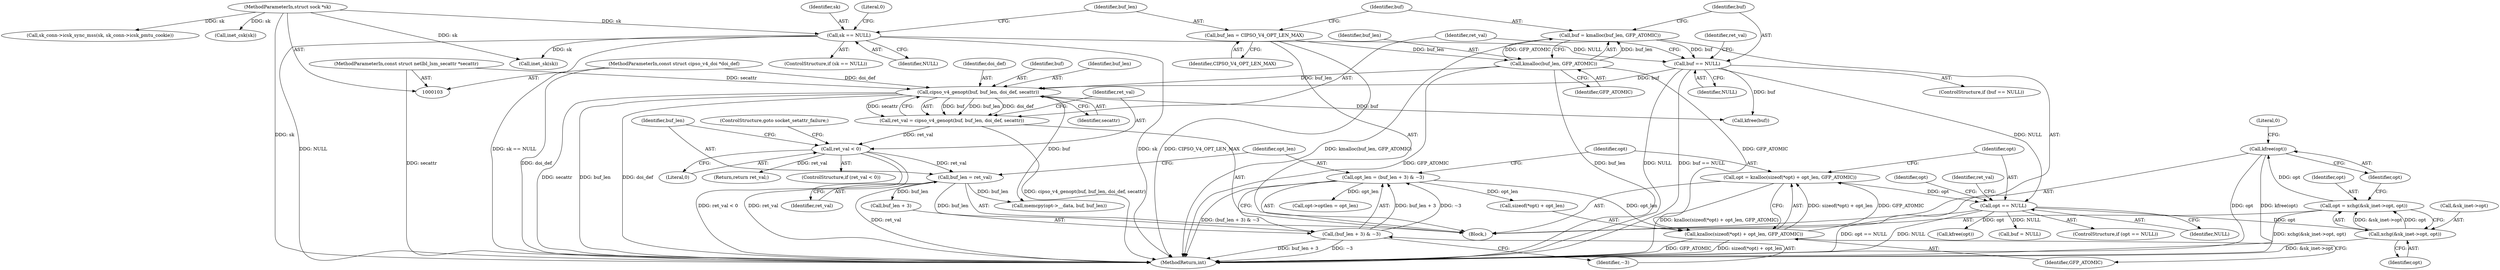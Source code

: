 digraph "1_linux_f6d8bd051c391c1c0458a30b2a7abcd939329259_10@API" {
"1000258" [label="(Call,kfree(opt))"];
"1000250" [label="(Call,opt = xchg(&sk_inet->opt, opt))"];
"1000252" [label="(Call,xchg(&sk_inet->opt, opt))"];
"1000181" [label="(Call,opt == NULL)"];
"1000171" [label="(Call,opt = kzalloc(sizeof(*opt) + opt_len, GFP_ATOMIC))"];
"1000173" [label="(Call,kzalloc(sizeof(*opt) + opt_len, GFP_ATOMIC))"];
"1000164" [label="(Call,opt_len = (buf_len + 3) & ~3)"];
"1000166" [label="(Call,(buf_len + 3) & ~3)"];
"1000161" [label="(Call,buf_len = ret_val)"];
"1000157" [label="(Call,ret_val < 0)"];
"1000149" [label="(Call,ret_val = cipso_v4_genopt(buf, buf_len, doi_def, secattr))"];
"1000151" [label="(Call,cipso_v4_genopt(buf, buf_len, doi_def, secattr))"];
"1000140" [label="(Call,buf == NULL)"];
"1000134" [label="(Call,buf = kmalloc(buf_len, GFP_ATOMIC))"];
"1000136" [label="(Call,kmalloc(buf_len, GFP_ATOMIC))"];
"1000131" [label="(Call,buf_len = CIPSO_V4_OPT_LEN_MAX)"];
"1000126" [label="(Call,sk == NULL)"];
"1000104" [label="(MethodParameterIn,struct sock *sk)"];
"1000105" [label="(MethodParameterIn,const struct cipso_v4_doi *doi_def)"];
"1000106" [label="(MethodParameterIn,const struct netlbl_lsm_secattr *secattr)"];
"1000154" [label="(Identifier,doi_def)"];
"1000128" [label="(Identifier,NULL)"];
"1000135" [label="(Identifier,buf)"];
"1000142" [label="(Identifier,NULL)"];
"1000269" [label="(MethodReturn,int)"];
"1000138" [label="(Identifier,GFP_ATOMIC)"];
"1000190" [label="(Call,memcpy(opt->__data, buf, buf_len))"];
"1000245" [label="(Call,sk_conn->icsk_sync_mss(sk, sk_conn->icsk_pmtu_cookie))"];
"1000261" [label="(Literal,0)"];
"1000182" [label="(Identifier,opt)"];
"1000163" [label="(Identifier,ret_val)"];
"1000149" [label="(Call,ret_val = cipso_v4_genopt(buf, buf_len, doi_def, secattr))"];
"1000253" [label="(Call,&sk_inet->opt)"];
"1000196" [label="(Call,opt->optlen = opt_len)"];
"1000155" [label="(Identifier,secattr)"];
"1000179" [label="(Identifier,GFP_ATOMIC)"];
"1000139" [label="(ControlStructure,if (buf == NULL))"];
"1000174" [label="(Call,sizeof(*opt) + opt_len)"];
"1000171" [label="(Call,opt = kzalloc(sizeof(*opt) + opt_len, GFP_ATOMIC))"];
"1000166" [label="(Call,(buf_len + 3) & ~3)"];
"1000170" [label="(Identifier,~3)"];
"1000152" [label="(Identifier,buf)"];
"1000159" [label="(Literal,0)"];
"1000192" [label="(Identifier,opt)"];
"1000140" [label="(Call,buf == NULL)"];
"1000257" [label="(Identifier,opt)"];
"1000259" [label="(Identifier,opt)"];
"1000265" [label="(Call,kfree(opt))"];
"1000209" [label="(Call,buf = NULL)"];
"1000252" [label="(Call,xchg(&sk_inet->opt, opt))"];
"1000162" [label="(Identifier,buf_len)"];
"1000145" [label="(Identifier,ret_val)"];
"1000181" [label="(Call,opt == NULL)"];
"1000180" [label="(ControlStructure,if (opt == NULL))"];
"1000161" [label="(Call,buf_len = ret_val)"];
"1000223" [label="(Call,inet_csk(sk))"];
"1000267" [label="(Return,return ret_val;)"];
"1000151" [label="(Call,cipso_v4_genopt(buf, buf_len, doi_def, secattr))"];
"1000186" [label="(Identifier,ret_val)"];
"1000125" [label="(ControlStructure,if (sk == NULL))"];
"1000131" [label="(Call,buf_len = CIPSO_V4_OPT_LEN_MAX)"];
"1000104" [label="(MethodParameterIn,struct sock *sk)"];
"1000153" [label="(Identifier,buf_len)"];
"1000250" [label="(Call,opt = xchg(&sk_inet->opt, opt))"];
"1000107" [label="(Block,)"];
"1000160" [label="(ControlStructure,goto socket_setattr_failure;)"];
"1000150" [label="(Identifier,ret_val)"];
"1000164" [label="(Call,opt_len = (buf_len + 3) & ~3)"];
"1000173" [label="(Call,kzalloc(sizeof(*opt) + opt_len, GFP_ATOMIC))"];
"1000137" [label="(Identifier,buf_len)"];
"1000258" [label="(Call,kfree(opt))"];
"1000132" [label="(Identifier,buf_len)"];
"1000127" [label="(Identifier,sk)"];
"1000165" [label="(Identifier,opt_len)"];
"1000141" [label="(Identifier,buf)"];
"1000156" [label="(ControlStructure,if (ret_val < 0))"];
"1000106" [label="(MethodParameterIn,const struct netlbl_lsm_secattr *secattr)"];
"1000105" [label="(MethodParameterIn,const struct cipso_v4_doi *doi_def)"];
"1000158" [label="(Identifier,ret_val)"];
"1000263" [label="(Call,kfree(buf))"];
"1000133" [label="(Identifier,CIPSO_V4_OPT_LEN_MAX)"];
"1000136" [label="(Call,kmalloc(buf_len, GFP_ATOMIC))"];
"1000130" [label="(Literal,0)"];
"1000126" [label="(Call,sk == NULL)"];
"1000183" [label="(Identifier,NULL)"];
"1000167" [label="(Call,buf_len + 3)"];
"1000157" [label="(Call,ret_val < 0)"];
"1000134" [label="(Call,buf = kmalloc(buf_len, GFP_ATOMIC))"];
"1000251" [label="(Identifier,opt)"];
"1000214" [label="(Call,inet_sk(sk))"];
"1000172" [label="(Identifier,opt)"];
"1000258" -> "1000107"  [label="AST: "];
"1000258" -> "1000259"  [label="CFG: "];
"1000259" -> "1000258"  [label="AST: "];
"1000261" -> "1000258"  [label="CFG: "];
"1000258" -> "1000269"  [label="DDG: opt"];
"1000258" -> "1000269"  [label="DDG: kfree(opt)"];
"1000250" -> "1000258"  [label="DDG: opt"];
"1000250" -> "1000107"  [label="AST: "];
"1000250" -> "1000252"  [label="CFG: "];
"1000251" -> "1000250"  [label="AST: "];
"1000252" -> "1000250"  [label="AST: "];
"1000259" -> "1000250"  [label="CFG: "];
"1000250" -> "1000269"  [label="DDG: xchg(&sk_inet->opt, opt)"];
"1000252" -> "1000250"  [label="DDG: &sk_inet->opt"];
"1000252" -> "1000250"  [label="DDG: opt"];
"1000252" -> "1000257"  [label="CFG: "];
"1000253" -> "1000252"  [label="AST: "];
"1000257" -> "1000252"  [label="AST: "];
"1000252" -> "1000269"  [label="DDG: &sk_inet->opt"];
"1000181" -> "1000252"  [label="DDG: opt"];
"1000181" -> "1000180"  [label="AST: "];
"1000181" -> "1000183"  [label="CFG: "];
"1000182" -> "1000181"  [label="AST: "];
"1000183" -> "1000181"  [label="AST: "];
"1000186" -> "1000181"  [label="CFG: "];
"1000192" -> "1000181"  [label="CFG: "];
"1000181" -> "1000269"  [label="DDG: opt == NULL"];
"1000181" -> "1000269"  [label="DDG: NULL"];
"1000171" -> "1000181"  [label="DDG: opt"];
"1000140" -> "1000181"  [label="DDG: NULL"];
"1000181" -> "1000209"  [label="DDG: NULL"];
"1000181" -> "1000265"  [label="DDG: opt"];
"1000171" -> "1000107"  [label="AST: "];
"1000171" -> "1000173"  [label="CFG: "];
"1000172" -> "1000171"  [label="AST: "];
"1000173" -> "1000171"  [label="AST: "];
"1000182" -> "1000171"  [label="CFG: "];
"1000171" -> "1000269"  [label="DDG: kzalloc(sizeof(*opt) + opt_len, GFP_ATOMIC)"];
"1000173" -> "1000171"  [label="DDG: sizeof(*opt) + opt_len"];
"1000173" -> "1000171"  [label="DDG: GFP_ATOMIC"];
"1000173" -> "1000179"  [label="CFG: "];
"1000174" -> "1000173"  [label="AST: "];
"1000179" -> "1000173"  [label="AST: "];
"1000173" -> "1000269"  [label="DDG: GFP_ATOMIC"];
"1000173" -> "1000269"  [label="DDG: sizeof(*opt) + opt_len"];
"1000164" -> "1000173"  [label="DDG: opt_len"];
"1000136" -> "1000173"  [label="DDG: GFP_ATOMIC"];
"1000164" -> "1000107"  [label="AST: "];
"1000164" -> "1000166"  [label="CFG: "];
"1000165" -> "1000164"  [label="AST: "];
"1000166" -> "1000164"  [label="AST: "];
"1000172" -> "1000164"  [label="CFG: "];
"1000164" -> "1000269"  [label="DDG: (buf_len + 3) & ~3"];
"1000166" -> "1000164"  [label="DDG: buf_len + 3"];
"1000166" -> "1000164"  [label="DDG: ~3"];
"1000164" -> "1000174"  [label="DDG: opt_len"];
"1000164" -> "1000196"  [label="DDG: opt_len"];
"1000166" -> "1000170"  [label="CFG: "];
"1000167" -> "1000166"  [label="AST: "];
"1000170" -> "1000166"  [label="AST: "];
"1000166" -> "1000269"  [label="DDG: buf_len + 3"];
"1000166" -> "1000269"  [label="DDG: ~3"];
"1000161" -> "1000166"  [label="DDG: buf_len"];
"1000161" -> "1000107"  [label="AST: "];
"1000161" -> "1000163"  [label="CFG: "];
"1000162" -> "1000161"  [label="AST: "];
"1000163" -> "1000161"  [label="AST: "];
"1000165" -> "1000161"  [label="CFG: "];
"1000161" -> "1000269"  [label="DDG: ret_val"];
"1000157" -> "1000161"  [label="DDG: ret_val"];
"1000161" -> "1000167"  [label="DDG: buf_len"];
"1000161" -> "1000190"  [label="DDG: buf_len"];
"1000157" -> "1000156"  [label="AST: "];
"1000157" -> "1000159"  [label="CFG: "];
"1000158" -> "1000157"  [label="AST: "];
"1000159" -> "1000157"  [label="AST: "];
"1000160" -> "1000157"  [label="CFG: "];
"1000162" -> "1000157"  [label="CFG: "];
"1000157" -> "1000269"  [label="DDG: ret_val < 0"];
"1000157" -> "1000269"  [label="DDG: ret_val"];
"1000149" -> "1000157"  [label="DDG: ret_val"];
"1000157" -> "1000267"  [label="DDG: ret_val"];
"1000149" -> "1000107"  [label="AST: "];
"1000149" -> "1000151"  [label="CFG: "];
"1000150" -> "1000149"  [label="AST: "];
"1000151" -> "1000149"  [label="AST: "];
"1000158" -> "1000149"  [label="CFG: "];
"1000149" -> "1000269"  [label="DDG: cipso_v4_genopt(buf, buf_len, doi_def, secattr)"];
"1000151" -> "1000149"  [label="DDG: buf"];
"1000151" -> "1000149"  [label="DDG: buf_len"];
"1000151" -> "1000149"  [label="DDG: doi_def"];
"1000151" -> "1000149"  [label="DDG: secattr"];
"1000151" -> "1000155"  [label="CFG: "];
"1000152" -> "1000151"  [label="AST: "];
"1000153" -> "1000151"  [label="AST: "];
"1000154" -> "1000151"  [label="AST: "];
"1000155" -> "1000151"  [label="AST: "];
"1000151" -> "1000269"  [label="DDG: secattr"];
"1000151" -> "1000269"  [label="DDG: buf_len"];
"1000151" -> "1000269"  [label="DDG: doi_def"];
"1000140" -> "1000151"  [label="DDG: buf"];
"1000136" -> "1000151"  [label="DDG: buf_len"];
"1000105" -> "1000151"  [label="DDG: doi_def"];
"1000106" -> "1000151"  [label="DDG: secattr"];
"1000151" -> "1000190"  [label="DDG: buf"];
"1000151" -> "1000263"  [label="DDG: buf"];
"1000140" -> "1000139"  [label="AST: "];
"1000140" -> "1000142"  [label="CFG: "];
"1000141" -> "1000140"  [label="AST: "];
"1000142" -> "1000140"  [label="AST: "];
"1000145" -> "1000140"  [label="CFG: "];
"1000150" -> "1000140"  [label="CFG: "];
"1000140" -> "1000269"  [label="DDG: NULL"];
"1000140" -> "1000269"  [label="DDG: buf == NULL"];
"1000134" -> "1000140"  [label="DDG: buf"];
"1000126" -> "1000140"  [label="DDG: NULL"];
"1000140" -> "1000263"  [label="DDG: buf"];
"1000134" -> "1000107"  [label="AST: "];
"1000134" -> "1000136"  [label="CFG: "];
"1000135" -> "1000134"  [label="AST: "];
"1000136" -> "1000134"  [label="AST: "];
"1000141" -> "1000134"  [label="CFG: "];
"1000134" -> "1000269"  [label="DDG: kmalloc(buf_len, GFP_ATOMIC)"];
"1000136" -> "1000134"  [label="DDG: buf_len"];
"1000136" -> "1000134"  [label="DDG: GFP_ATOMIC"];
"1000136" -> "1000138"  [label="CFG: "];
"1000137" -> "1000136"  [label="AST: "];
"1000138" -> "1000136"  [label="AST: "];
"1000136" -> "1000269"  [label="DDG: GFP_ATOMIC"];
"1000136" -> "1000269"  [label="DDG: buf_len"];
"1000131" -> "1000136"  [label="DDG: buf_len"];
"1000131" -> "1000107"  [label="AST: "];
"1000131" -> "1000133"  [label="CFG: "];
"1000132" -> "1000131"  [label="AST: "];
"1000133" -> "1000131"  [label="AST: "];
"1000135" -> "1000131"  [label="CFG: "];
"1000131" -> "1000269"  [label="DDG: CIPSO_V4_OPT_LEN_MAX"];
"1000126" -> "1000125"  [label="AST: "];
"1000126" -> "1000128"  [label="CFG: "];
"1000127" -> "1000126"  [label="AST: "];
"1000128" -> "1000126"  [label="AST: "];
"1000130" -> "1000126"  [label="CFG: "];
"1000132" -> "1000126"  [label="CFG: "];
"1000126" -> "1000269"  [label="DDG: sk == NULL"];
"1000126" -> "1000269"  [label="DDG: sk"];
"1000126" -> "1000269"  [label="DDG: NULL"];
"1000104" -> "1000126"  [label="DDG: sk"];
"1000126" -> "1000214"  [label="DDG: sk"];
"1000104" -> "1000103"  [label="AST: "];
"1000104" -> "1000269"  [label="DDG: sk"];
"1000104" -> "1000214"  [label="DDG: sk"];
"1000104" -> "1000223"  [label="DDG: sk"];
"1000104" -> "1000245"  [label="DDG: sk"];
"1000105" -> "1000103"  [label="AST: "];
"1000105" -> "1000269"  [label="DDG: doi_def"];
"1000106" -> "1000103"  [label="AST: "];
"1000106" -> "1000269"  [label="DDG: secattr"];
}
